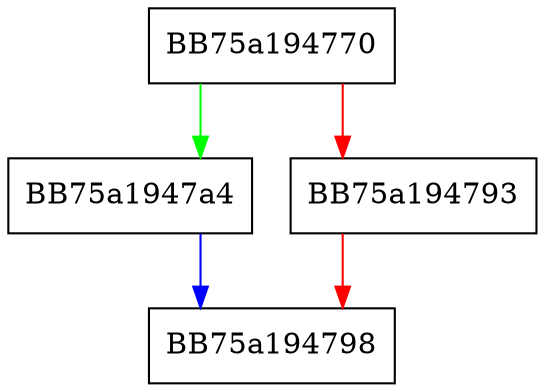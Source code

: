 digraph GetMethodIPFromAddress {
  node [shape="box"];
  graph [splines=ortho];
  BB75a194770 -> BB75a1947a4 [color="green"];
  BB75a194770 -> BB75a194793 [color="red"];
  BB75a194793 -> BB75a194798 [color="red"];
  BB75a1947a4 -> BB75a194798 [color="blue"];
}